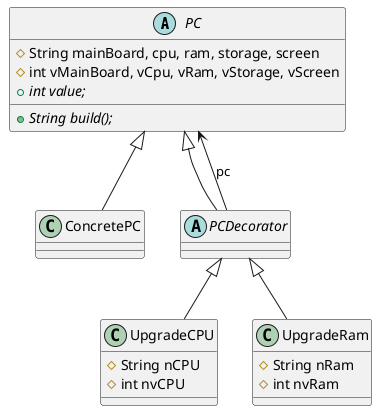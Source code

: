 @startuml
'https://plantuml.com/class-diagram

abstract class PC {
    # String mainBoard, cpu, ram, storage, screen
    # int vMainBoard, vCpu, vRam, vStorage, vScreen
    + {abstract} String build();
    + {abstract} int value;
}
class ConcretePC
abstract PCDecorator
class UpgradeCPU {
    #String nCPU
    # int nvCPU
}
class UpgradeRam {
    #String nRam
    # int nvRam
}

PC <|-- ConcretePC
PC <|-- PCDecorator

PCDecorator <|-- UpgradeCPU
PCDecorator <|-- UpgradeRam

PCDecorator --> PC :pc

@enduml